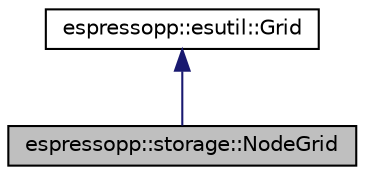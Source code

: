 digraph G
{
  edge [fontname="Helvetica",fontsize="10",labelfontname="Helvetica",labelfontsize="10"];
  node [fontname="Helvetica",fontsize="10",shape=record];
  Node1 [label="espressopp::storage::NodeGrid",height=0.2,width=0.4,color="black", fillcolor="grey75", style="filled" fontcolor="black"];
  Node2 -> Node1 [dir="back",color="midnightblue",fontsize="10",style="solid",fontname="Helvetica"];
  Node2 [label="espressopp::esutil::Grid",height=0.2,width=0.4,color="black", fillcolor="white", style="filled",URL="$classespressopp_1_1esutil_1_1Grid.html",tooltip="regular grid decomposition of a box, outside view."];
}
